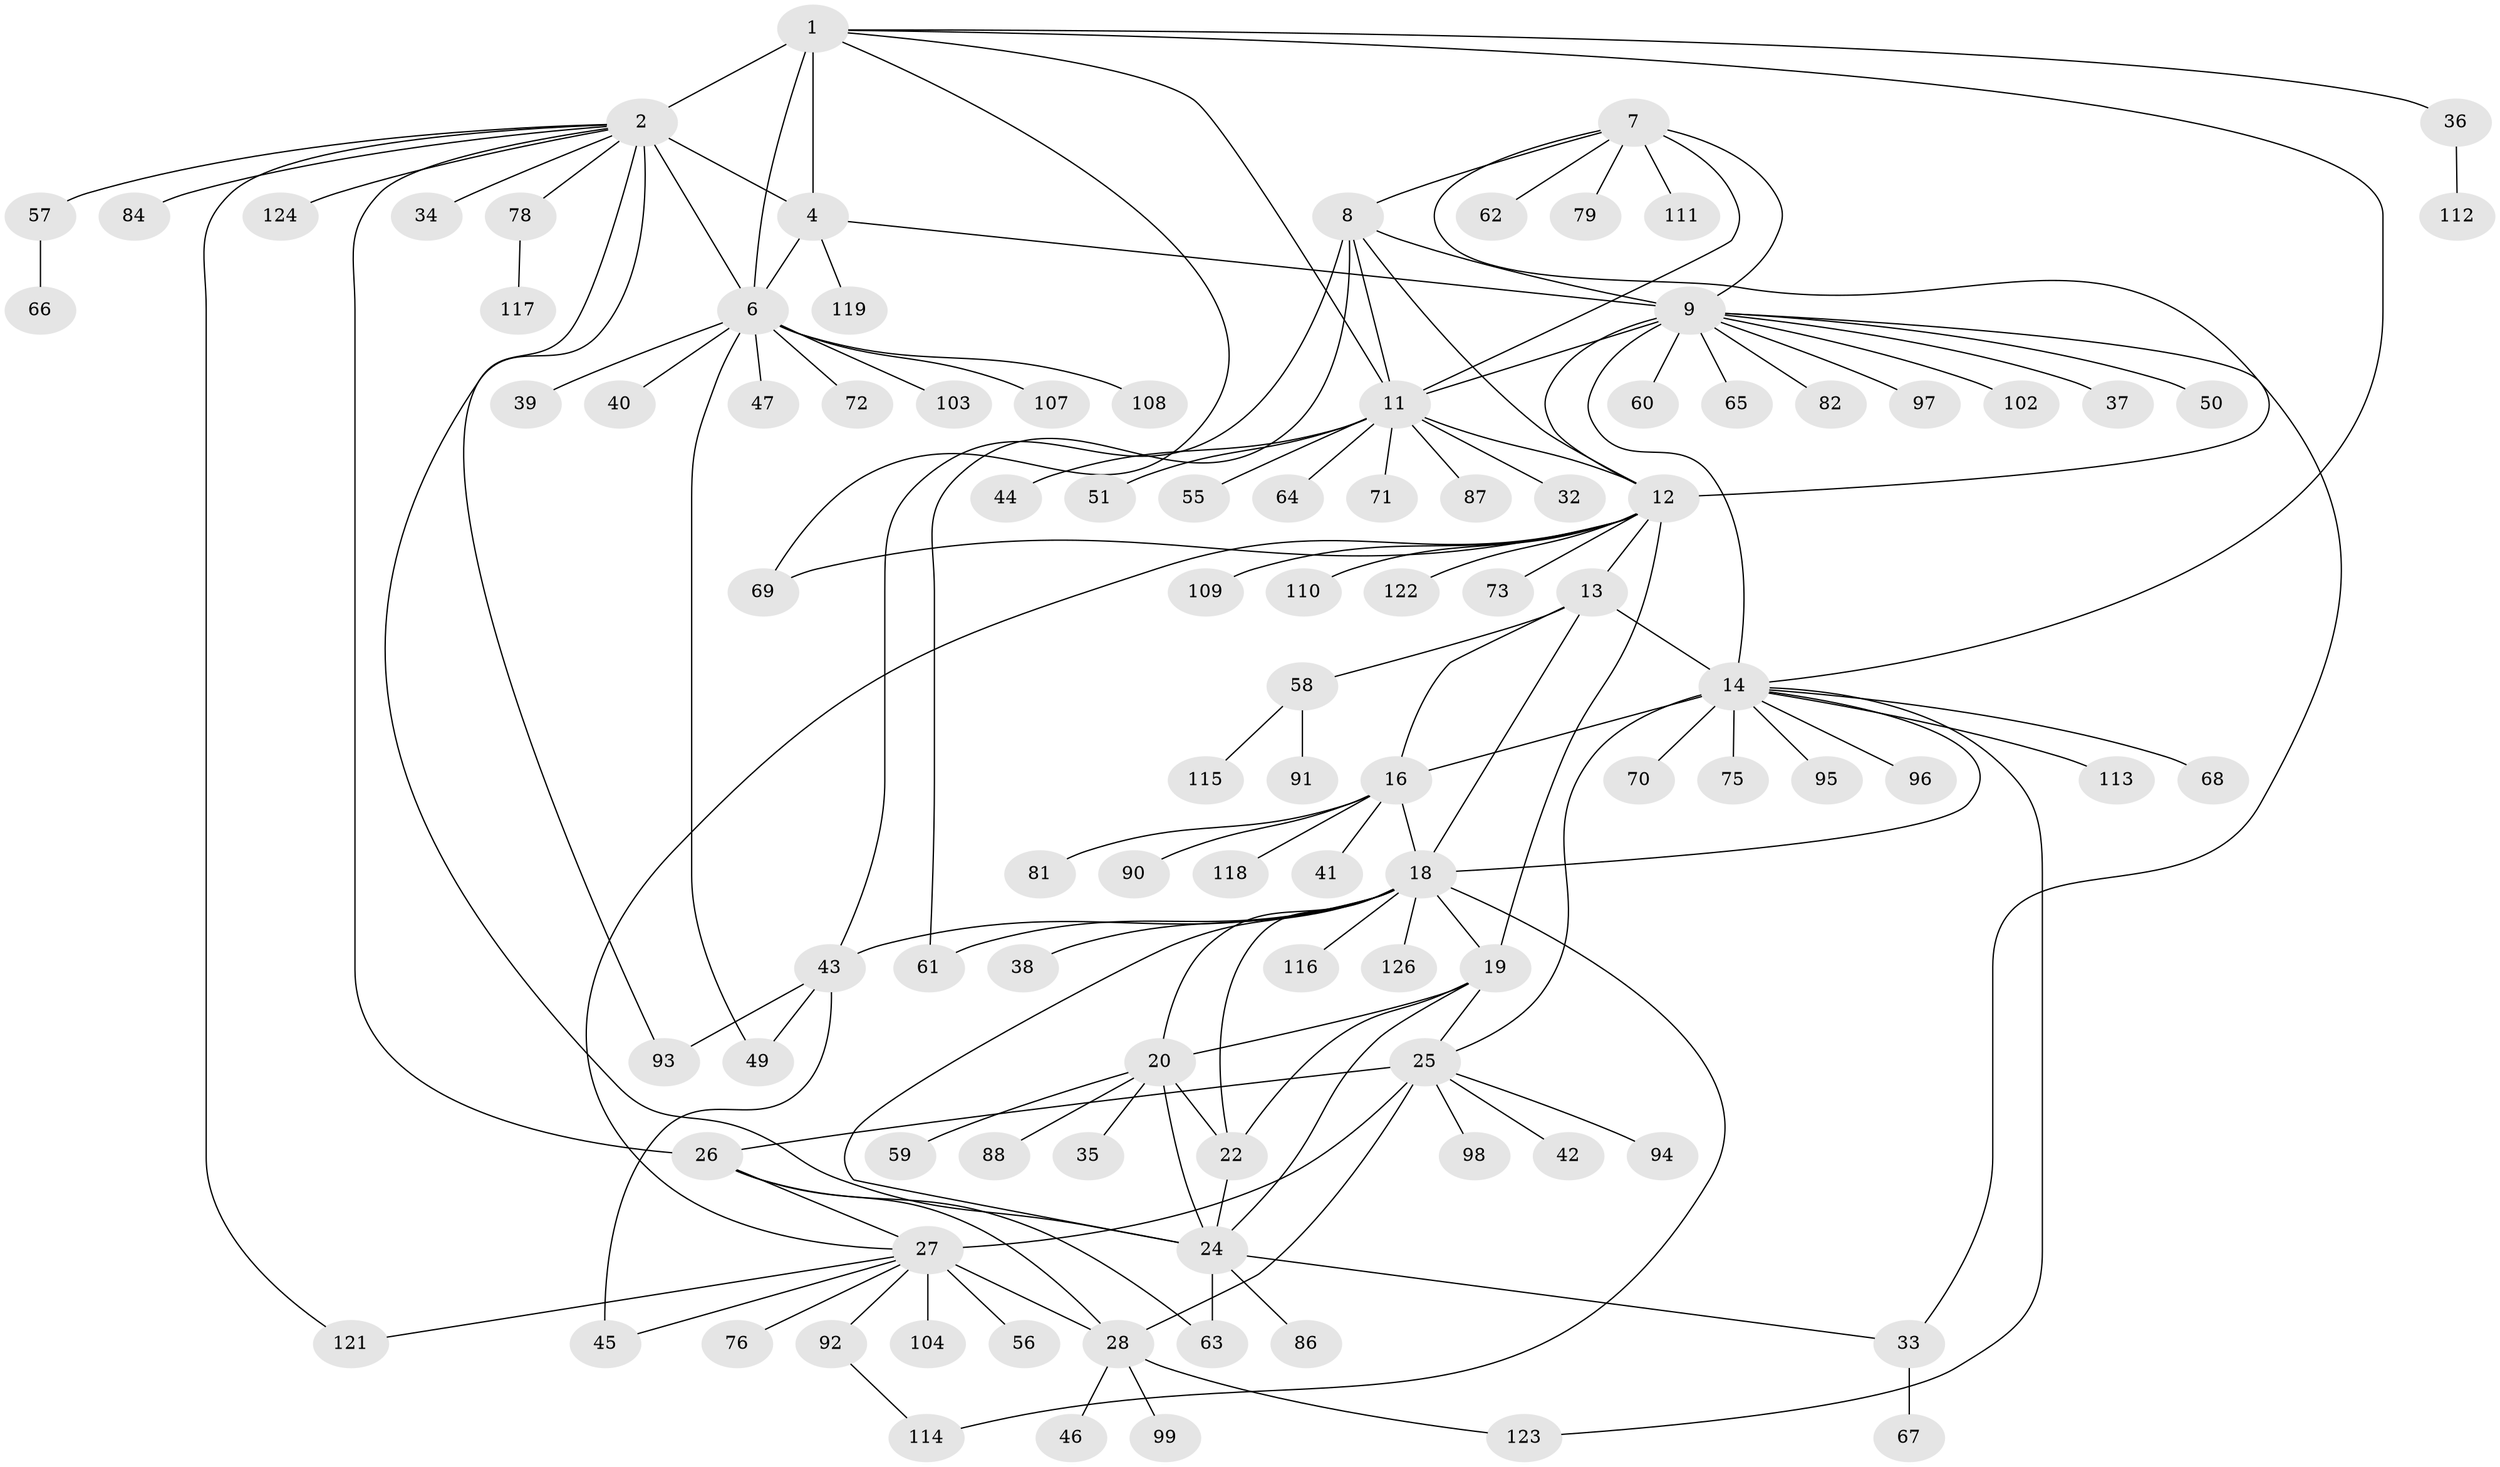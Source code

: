 // original degree distribution, {10: 0.06349206349206349, 9: 0.015873015873015872, 6: 0.023809523809523808, 14: 0.007936507936507936, 8: 0.047619047619047616, 12: 0.007936507936507936, 13: 0.015873015873015872, 7: 0.03968253968253968, 5: 0.023809523809523808, 2: 0.15079365079365079, 1: 0.5714285714285714, 3: 0.031746031746031744}
// Generated by graph-tools (version 1.1) at 2025/42/03/06/25 10:42:08]
// undirected, 100 vertices, 139 edges
graph export_dot {
graph [start="1"]
  node [color=gray90,style=filled];
  1 [super="+54"];
  2 [super="+3"];
  4 [super="+5"];
  6 [super="+52"];
  7 [super="+53"];
  8 [super="+106"];
  9 [super="+10"];
  11 [super="+105"];
  12 [super="+31"];
  13 [super="+17"];
  14 [super="+15"];
  16 [super="+125"];
  18 [super="+21"];
  19;
  20 [super="+23"];
  22 [super="+74"];
  24 [super="+85"];
  25 [super="+29"];
  26;
  27 [super="+30"];
  28 [super="+83"];
  32;
  33;
  34;
  35;
  36 [super="+120"];
  37;
  38 [super="+77"];
  39;
  40;
  41;
  42 [super="+48"];
  43 [super="+101"];
  44;
  45;
  46;
  47;
  49;
  50;
  51;
  55;
  56;
  57 [super="+80"];
  58;
  59;
  60;
  61;
  62;
  63;
  64;
  65;
  66;
  67;
  68;
  69;
  70;
  71;
  72 [super="+89"];
  73;
  75;
  76;
  78;
  79;
  81;
  82;
  84;
  86;
  87;
  88;
  90 [super="+100"];
  91;
  92;
  93;
  94;
  95;
  96;
  97;
  98;
  99;
  102;
  103;
  104;
  107;
  108;
  109;
  110;
  111;
  112;
  113;
  114;
  115;
  116;
  117;
  118;
  119;
  121;
  122;
  123;
  124;
  126;
  1 -- 2 [weight=2];
  1 -- 4 [weight=2];
  1 -- 6;
  1 -- 14;
  1 -- 36;
  1 -- 69;
  1 -- 11;
  2 -- 4 [weight=4];
  2 -- 6 [weight=2];
  2 -- 26;
  2 -- 34;
  2 -- 57;
  2 -- 78;
  2 -- 124;
  2 -- 84;
  2 -- 24;
  2 -- 121;
  2 -- 93;
  4 -- 6 [weight=2];
  4 -- 9;
  4 -- 119;
  6 -- 39;
  6 -- 40;
  6 -- 47;
  6 -- 49;
  6 -- 72;
  6 -- 103;
  6 -- 107;
  6 -- 108;
  7 -- 8;
  7 -- 9 [weight=2];
  7 -- 11;
  7 -- 12;
  7 -- 62;
  7 -- 79;
  7 -- 111;
  8 -- 9 [weight=2];
  8 -- 11;
  8 -- 12;
  8 -- 43;
  8 -- 61;
  9 -- 11 [weight=2];
  9 -- 12 [weight=2];
  9 -- 14;
  9 -- 33;
  9 -- 37;
  9 -- 50;
  9 -- 60;
  9 -- 65;
  9 -- 102;
  9 -- 97;
  9 -- 82;
  11 -- 12;
  11 -- 32;
  11 -- 44;
  11 -- 51;
  11 -- 55;
  11 -- 64;
  11 -- 71;
  11 -- 87;
  12 -- 19;
  12 -- 27;
  12 -- 69;
  12 -- 73;
  12 -- 109;
  12 -- 110;
  12 -- 122;
  12 -- 13;
  13 -- 14 [weight=4];
  13 -- 16 [weight=2];
  13 -- 18 [weight=2];
  13 -- 58;
  14 -- 16 [weight=2];
  14 -- 18 [weight=2];
  14 -- 25;
  14 -- 95;
  14 -- 123;
  14 -- 96;
  14 -- 68;
  14 -- 70;
  14 -- 75;
  14 -- 113;
  16 -- 18;
  16 -- 41;
  16 -- 81;
  16 -- 90;
  16 -- 118;
  18 -- 43;
  18 -- 114;
  18 -- 38;
  18 -- 19;
  18 -- 20 [weight=2];
  18 -- 116;
  18 -- 22;
  18 -- 24;
  18 -- 61;
  18 -- 126;
  19 -- 20 [weight=2];
  19 -- 22;
  19 -- 24;
  19 -- 25;
  20 -- 22 [weight=2];
  20 -- 24 [weight=2];
  20 -- 35;
  20 -- 59;
  20 -- 88;
  22 -- 24;
  24 -- 33;
  24 -- 63;
  24 -- 86;
  25 -- 26 [weight=2];
  25 -- 27 [weight=4];
  25 -- 28 [weight=2];
  25 -- 42;
  25 -- 98;
  25 -- 94;
  26 -- 27 [weight=2];
  26 -- 28;
  26 -- 63;
  27 -- 28 [weight=2];
  27 -- 45;
  27 -- 76;
  27 -- 92;
  27 -- 104;
  27 -- 121;
  27 -- 56;
  28 -- 46;
  28 -- 123;
  28 -- 99;
  33 -- 67;
  36 -- 112;
  43 -- 45;
  43 -- 93;
  43 -- 49;
  57 -- 66;
  58 -- 91;
  58 -- 115;
  78 -- 117;
  92 -- 114;
}
